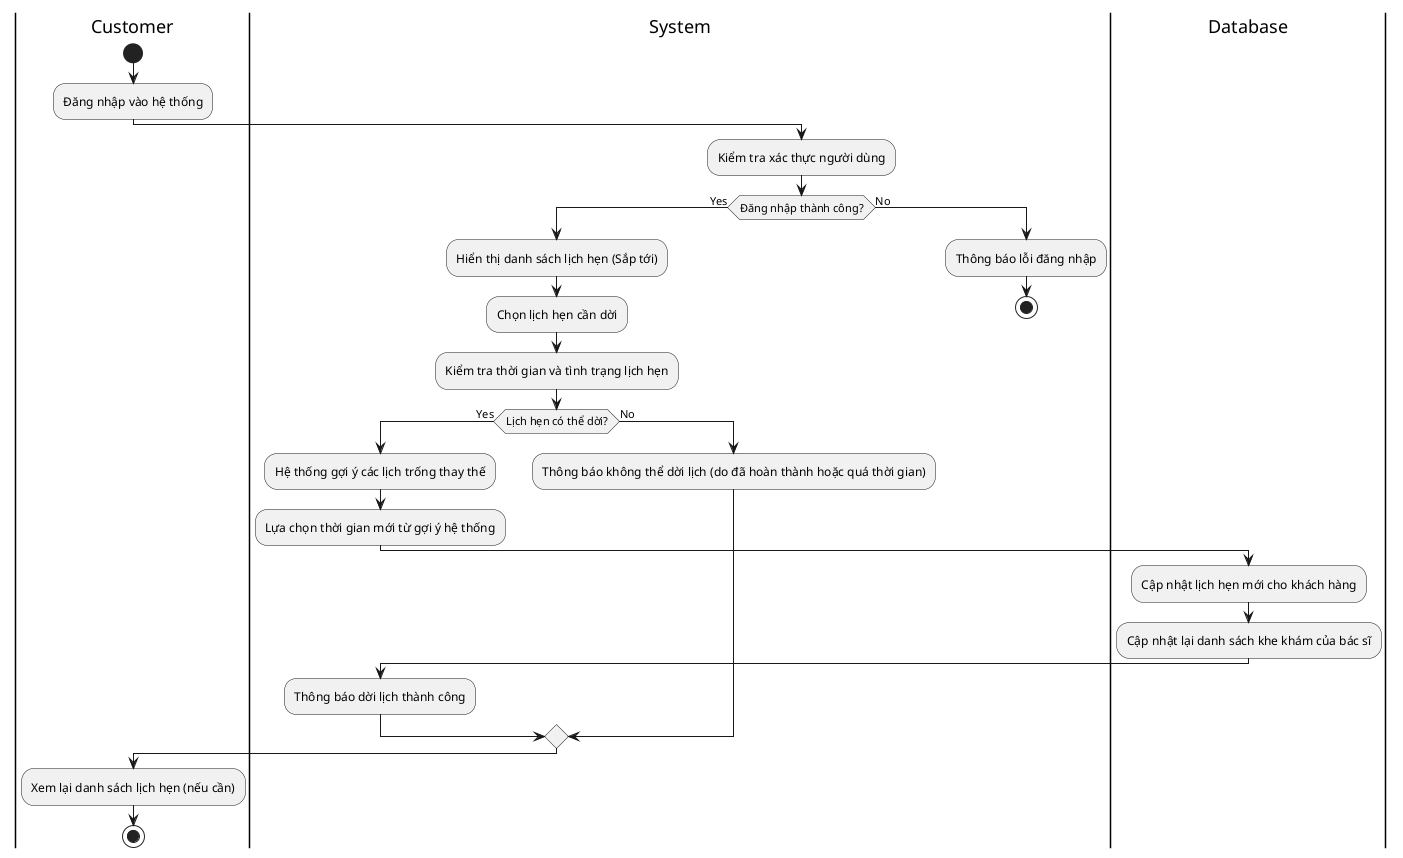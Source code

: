 @startuml
!define RECTANGLE
|Customer|
start
:Đăng nhập vào hệ thống;
|System|
:Kiểm tra xác thực người dùng;
if (Đăng nhập thành công?) then (Yes)
    :Hiển thị danh sách lịch hẹn (Sắp tới);
    :Chọn lịch hẹn cần dời;
    |System|
    :Kiểm tra thời gian và tình trạng lịch hẹn;
    if (Lịch hẹn có thể dời?) then (Yes)
        :Hệ thống gợi ý các lịch trống thay thế;
        :Lựa chọn thời gian mới từ gợi ý hệ thống;
        |Database|
        :Cập nhật lịch hẹn mới cho khách hàng;
        :Cập nhật lại danh sách khe khám của bác sĩ;
        |System|
        :Thông báo dời lịch thành công;
    else (No)
        |System|
        :Thông báo không thể dời lịch (do đã hoàn thành hoặc quá thời gian);
    endif
else (No)
    :Thông báo lỗi đăng nhập;
    stop
endif
|Customer|
:Xem lại danh sách lịch hẹn (nếu cần);
stop
@enduml
